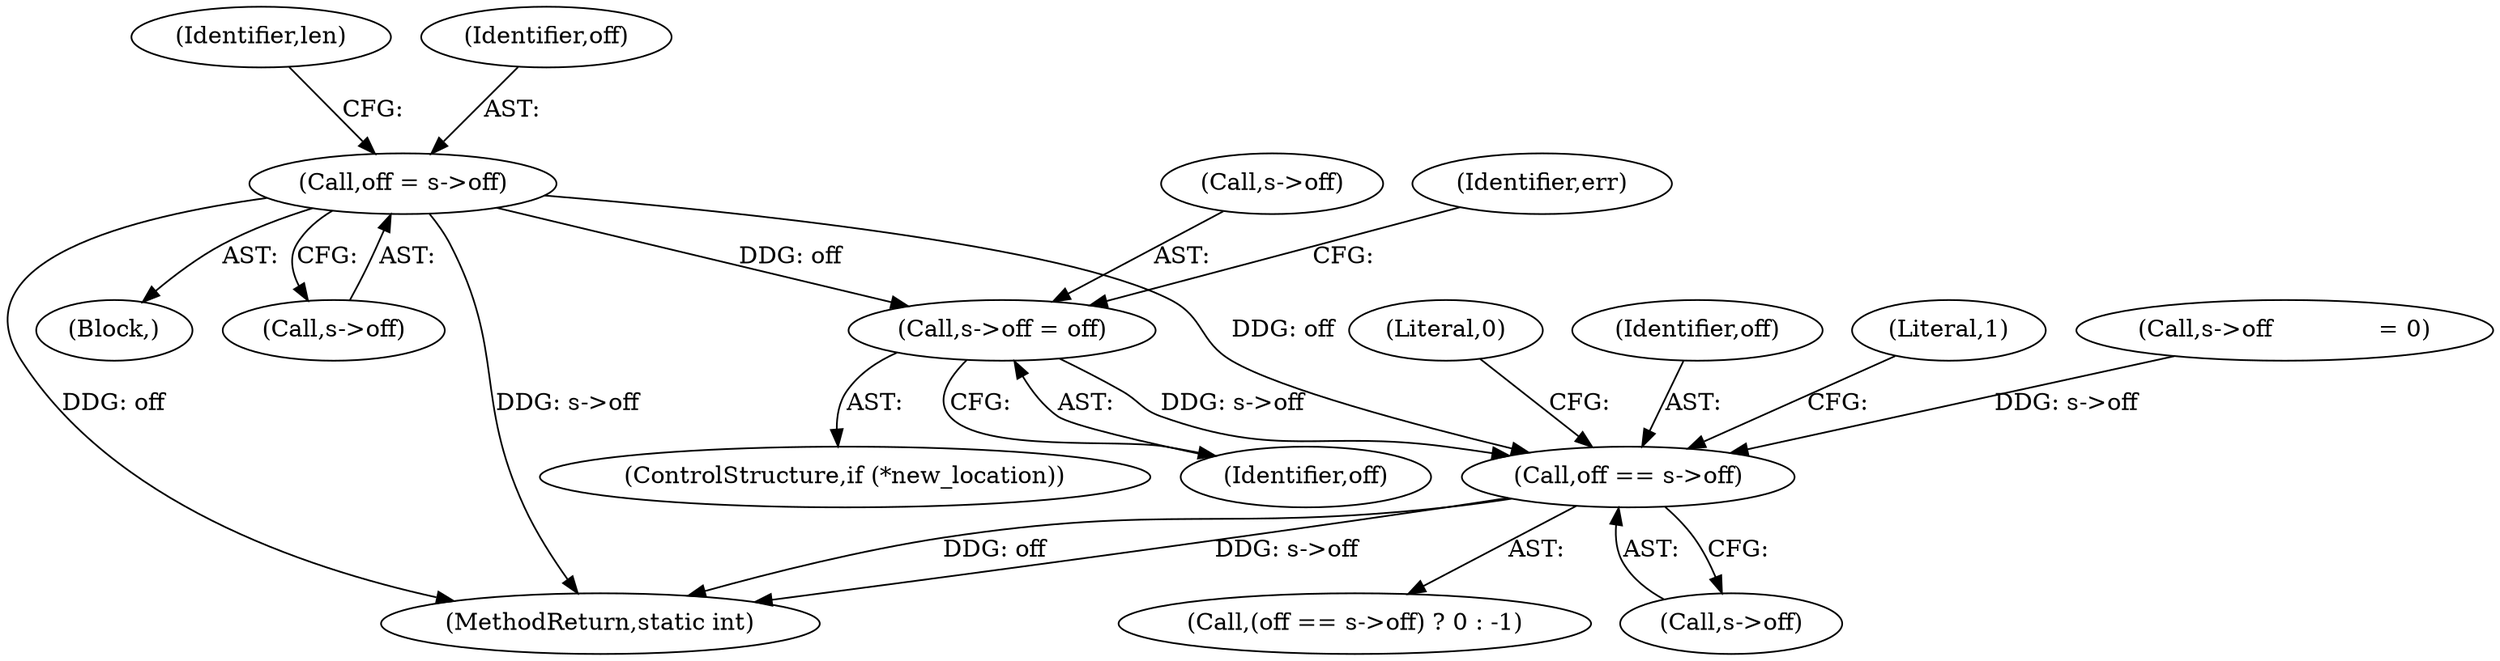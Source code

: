 digraph "0_FFmpeg_2a05c8f813de6f2278827734bf8102291e7484aa_0@pointer" {
"1000719" [label="(Call,s->off = off)"];
"1000138" [label="(Call,off = s->off)"];
"1000727" [label="(Call,off == s->off)"];
"1000729" [label="(Call,s->off)"];
"1000145" [label="(Identifier,len)"];
"1000726" [label="(Call,(off == s->off) ? 0 : -1)"];
"1000139" [label="(Identifier,off)"];
"1000656" [label="(Call,s->off              = 0)"];
"1000116" [label="(Block,)"];
"1000716" [label="(ControlStructure,if (*new_location))"];
"1000732" [label="(Literal,0)"];
"1000719" [label="(Call,s->off = off)"];
"1000744" [label="(MethodReturn,static int)"];
"1000725" [label="(Identifier,err)"];
"1000138" [label="(Call,off = s->off)"];
"1000727" [label="(Call,off == s->off)"];
"1000728" [label="(Identifier,off)"];
"1000734" [label="(Literal,1)"];
"1000140" [label="(Call,s->off)"];
"1000720" [label="(Call,s->off)"];
"1000723" [label="(Identifier,off)"];
"1000719" -> "1000716"  [label="AST: "];
"1000719" -> "1000723"  [label="CFG: "];
"1000720" -> "1000719"  [label="AST: "];
"1000723" -> "1000719"  [label="AST: "];
"1000725" -> "1000719"  [label="CFG: "];
"1000138" -> "1000719"  [label="DDG: off"];
"1000719" -> "1000727"  [label="DDG: s->off"];
"1000138" -> "1000116"  [label="AST: "];
"1000138" -> "1000140"  [label="CFG: "];
"1000139" -> "1000138"  [label="AST: "];
"1000140" -> "1000138"  [label="AST: "];
"1000145" -> "1000138"  [label="CFG: "];
"1000138" -> "1000744"  [label="DDG: off"];
"1000138" -> "1000744"  [label="DDG: s->off"];
"1000138" -> "1000727"  [label="DDG: off"];
"1000727" -> "1000726"  [label="AST: "];
"1000727" -> "1000729"  [label="CFG: "];
"1000728" -> "1000727"  [label="AST: "];
"1000729" -> "1000727"  [label="AST: "];
"1000732" -> "1000727"  [label="CFG: "];
"1000734" -> "1000727"  [label="CFG: "];
"1000727" -> "1000744"  [label="DDG: s->off"];
"1000727" -> "1000744"  [label="DDG: off"];
"1000656" -> "1000727"  [label="DDG: s->off"];
}
